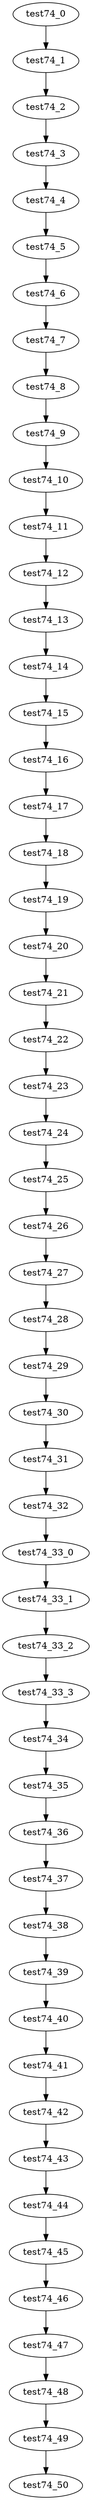 digraph G {
test74_0->test74_1;
test74_1->test74_2;
test74_2->test74_3;
test74_3->test74_4;
test74_4->test74_5;
test74_5->test74_6;
test74_6->test74_7;
test74_7->test74_8;
test74_8->test74_9;
test74_9->test74_10;
test74_10->test74_11;
test74_11->test74_12;
test74_12->test74_13;
test74_13->test74_14;
test74_14->test74_15;
test74_15->test74_16;
test74_16->test74_17;
test74_17->test74_18;
test74_18->test74_19;
test74_19->test74_20;
test74_20->test74_21;
test74_21->test74_22;
test74_22->test74_23;
test74_23->test74_24;
test74_24->test74_25;
test74_25->test74_26;
test74_26->test74_27;
test74_27->test74_28;
test74_28->test74_29;
test74_29->test74_30;
test74_30->test74_31;
test74_31->test74_32;
test74_32->test74_33_0;
test74_33_0->test74_33_1;
test74_33_1->test74_33_2;
test74_33_2->test74_33_3;
test74_33_3->test74_34;
test74_34->test74_35;
test74_35->test74_36;
test74_36->test74_37;
test74_37->test74_38;
test74_38->test74_39;
test74_39->test74_40;
test74_40->test74_41;
test74_41->test74_42;
test74_42->test74_43;
test74_43->test74_44;
test74_44->test74_45;
test74_45->test74_46;
test74_46->test74_47;
test74_47->test74_48;
test74_48->test74_49;
test74_49->test74_50;

}
